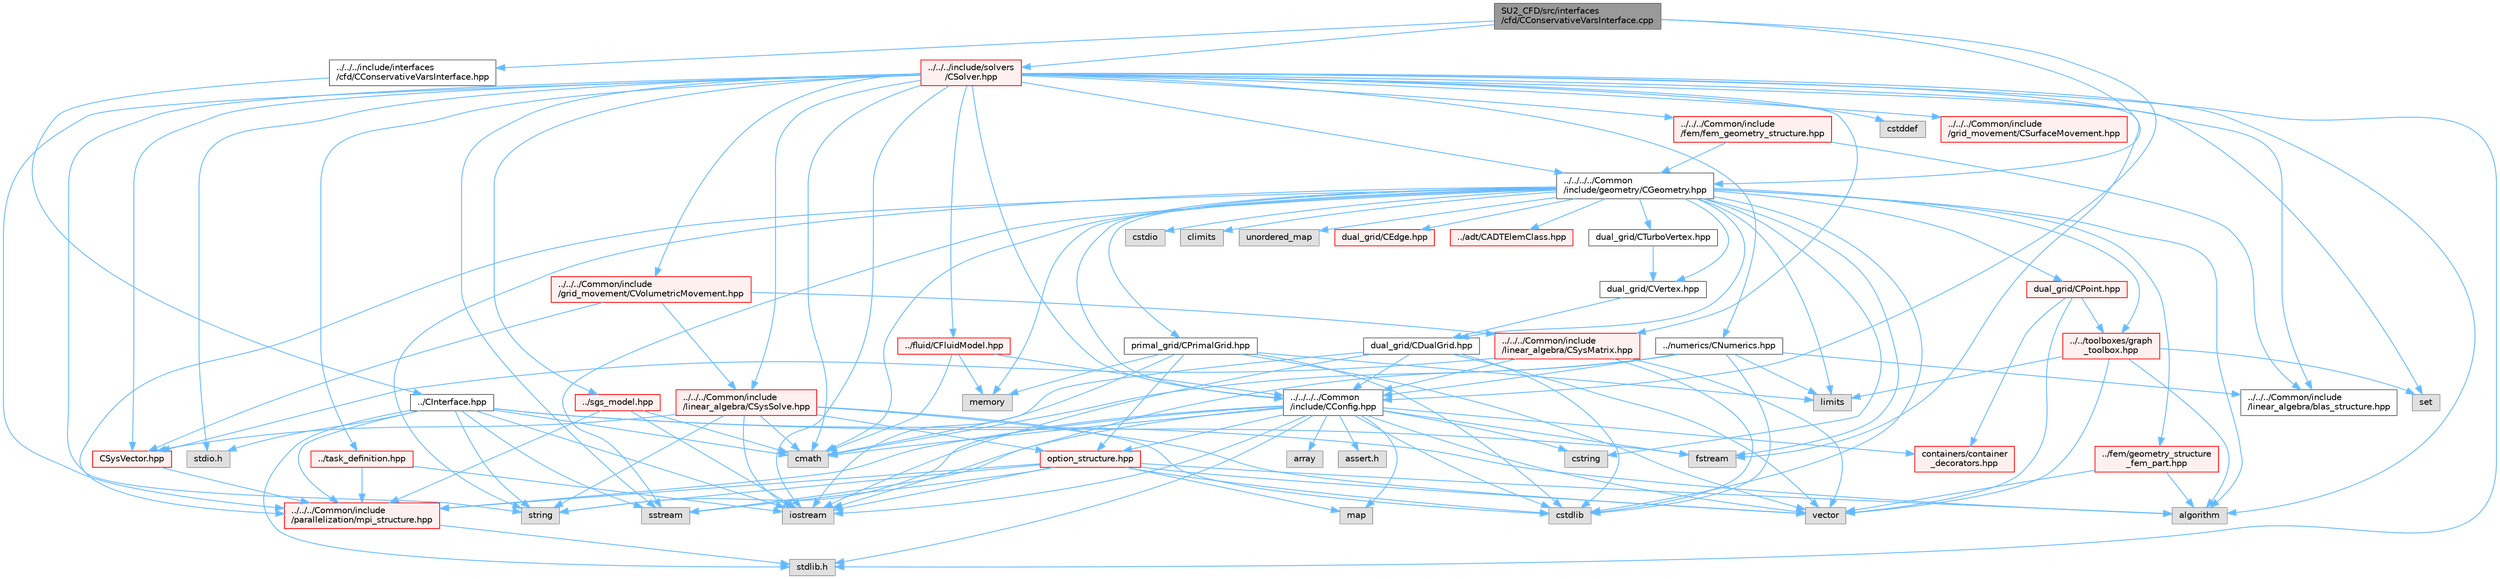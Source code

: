digraph "SU2_CFD/src/interfaces/cfd/CConservativeVarsInterface.cpp"
{
 // LATEX_PDF_SIZE
  bgcolor="transparent";
  edge [fontname=Helvetica,fontsize=10,labelfontname=Helvetica,labelfontsize=10];
  node [fontname=Helvetica,fontsize=10,shape=box,height=0.2,width=0.4];
  Node1 [id="Node000001",label="SU2_CFD/src/interfaces\l/cfd/CConservativeVarsInterface.cpp",height=0.2,width=0.4,color="gray40", fillcolor="grey60", style="filled", fontcolor="black",tooltip="Declaration and inlines of the class to transfer conservative variables from a generic zone into anot..."];
  Node1 -> Node2 [id="edge1_Node000001_Node000002",color="steelblue1",style="solid",tooltip=" "];
  Node2 [id="Node000002",label="../../../include/interfaces\l/cfd/CConservativeVarsInterface.hpp",height=0.2,width=0.4,color="grey40", fillcolor="white", style="filled",URL="$CConservativeVarsInterface_8hpp.html",tooltip="Declaration and inlines of the class to transfer conservative variables from a generic zone into anot..."];
  Node2 -> Node3 [id="edge2_Node000002_Node000003",color="steelblue1",style="solid",tooltip=" "];
  Node3 [id="Node000003",label="../CInterface.hpp",height=0.2,width=0.4,color="grey40", fillcolor="white", style="filled",URL="$CInterface_8hpp.html",tooltip="Declarations and inlines of the transfer structure. The subroutines and functions are in the physics ..."];
  Node3 -> Node4 [id="edge3_Node000003_Node000004",color="steelblue1",style="solid",tooltip=" "];
  Node4 [id="Node000004",label="../../../Common/include\l/parallelization/mpi_structure.hpp",height=0.2,width=0.4,color="red", fillcolor="#FFF0F0", style="filled",URL="$mpi__structure_8hpp.html",tooltip="Headers of the mpi interface for generalized datatypes. The subroutines and functions are in the mpi_..."];
  Node4 -> Node5 [id="edge4_Node000004_Node000005",color="steelblue1",style="solid",tooltip=" "];
  Node5 [id="Node000005",label="stdlib.h",height=0.2,width=0.4,color="grey60", fillcolor="#E0E0E0", style="filled",tooltip=" "];
  Node3 -> Node17 [id="edge5_Node000003_Node000017",color="steelblue1",style="solid",tooltip=" "];
  Node17 [id="Node000017",label="cmath",height=0.2,width=0.4,color="grey60", fillcolor="#E0E0E0", style="filled",tooltip=" "];
  Node3 -> Node18 [id="edge6_Node000003_Node000018",color="steelblue1",style="solid",tooltip=" "];
  Node18 [id="Node000018",label="string",height=0.2,width=0.4,color="grey60", fillcolor="#E0E0E0", style="filled",tooltip=" "];
  Node3 -> Node19 [id="edge7_Node000003_Node000019",color="steelblue1",style="solid",tooltip=" "];
  Node19 [id="Node000019",label="fstream",height=0.2,width=0.4,color="grey60", fillcolor="#E0E0E0", style="filled",tooltip=" "];
  Node3 -> Node20 [id="edge8_Node000003_Node000020",color="steelblue1",style="solid",tooltip=" "];
  Node20 [id="Node000020",label="sstream",height=0.2,width=0.4,color="grey60", fillcolor="#E0E0E0", style="filled",tooltip=" "];
  Node3 -> Node21 [id="edge9_Node000003_Node000021",color="steelblue1",style="solid",tooltip=" "];
  Node21 [id="Node000021",label="algorithm",height=0.2,width=0.4,color="grey60", fillcolor="#E0E0E0", style="filled",tooltip=" "];
  Node3 -> Node7 [id="edge10_Node000003_Node000007",color="steelblue1",style="solid",tooltip=" "];
  Node7 [id="Node000007",label="iostream",height=0.2,width=0.4,color="grey60", fillcolor="#E0E0E0", style="filled",tooltip=" "];
  Node3 -> Node5 [id="edge11_Node000003_Node000005",color="steelblue1",style="solid",tooltip=" "];
  Node3 -> Node22 [id="edge12_Node000003_Node000022",color="steelblue1",style="solid",tooltip=" "];
  Node22 [id="Node000022",label="stdio.h",height=0.2,width=0.4,color="grey60", fillcolor="#E0E0E0", style="filled",tooltip=" "];
  Node1 -> Node23 [id="edge13_Node000001_Node000023",color="steelblue1",style="solid",tooltip=" "];
  Node23 [id="Node000023",label="../../../../Common\l/include/CConfig.hpp",height=0.2,width=0.4,color="grey40", fillcolor="white", style="filled",URL="$CConfig_8hpp.html",tooltip="All the information about the definition of the physical problem. The subroutines and functions are i..."];
  Node23 -> Node4 [id="edge14_Node000023_Node000004",color="steelblue1",style="solid",tooltip=" "];
  Node23 -> Node7 [id="edge15_Node000023_Node000007",color="steelblue1",style="solid",tooltip=" "];
  Node23 -> Node24 [id="edge16_Node000023_Node000024",color="steelblue1",style="solid",tooltip=" "];
  Node24 [id="Node000024",label="cstdlib",height=0.2,width=0.4,color="grey60", fillcolor="#E0E0E0", style="filled",tooltip=" "];
  Node23 -> Node19 [id="edge17_Node000023_Node000019",color="steelblue1",style="solid",tooltip=" "];
  Node23 -> Node20 [id="edge18_Node000023_Node000020",color="steelblue1",style="solid",tooltip=" "];
  Node23 -> Node18 [id="edge19_Node000023_Node000018",color="steelblue1",style="solid",tooltip=" "];
  Node23 -> Node25 [id="edge20_Node000023_Node000025",color="steelblue1",style="solid",tooltip=" "];
  Node25 [id="Node000025",label="cstring",height=0.2,width=0.4,color="grey60", fillcolor="#E0E0E0", style="filled",tooltip=" "];
  Node23 -> Node26 [id="edge21_Node000023_Node000026",color="steelblue1",style="solid",tooltip=" "];
  Node26 [id="Node000026",label="vector",height=0.2,width=0.4,color="grey60", fillcolor="#E0E0E0", style="filled",tooltip=" "];
  Node23 -> Node27 [id="edge22_Node000023_Node000027",color="steelblue1",style="solid",tooltip=" "];
  Node27 [id="Node000027",label="array",height=0.2,width=0.4,color="grey60", fillcolor="#E0E0E0", style="filled",tooltip=" "];
  Node23 -> Node5 [id="edge23_Node000023_Node000005",color="steelblue1",style="solid",tooltip=" "];
  Node23 -> Node17 [id="edge24_Node000023_Node000017",color="steelblue1",style="solid",tooltip=" "];
  Node23 -> Node28 [id="edge25_Node000023_Node000028",color="steelblue1",style="solid",tooltip=" "];
  Node28 [id="Node000028",label="map",height=0.2,width=0.4,color="grey60", fillcolor="#E0E0E0", style="filled",tooltip=" "];
  Node23 -> Node29 [id="edge26_Node000023_Node000029",color="steelblue1",style="solid",tooltip=" "];
  Node29 [id="Node000029",label="assert.h",height=0.2,width=0.4,color="grey60", fillcolor="#E0E0E0", style="filled",tooltip=" "];
  Node23 -> Node30 [id="edge27_Node000023_Node000030",color="steelblue1",style="solid",tooltip=" "];
  Node30 [id="Node000030",label="option_structure.hpp",height=0.2,width=0.4,color="red", fillcolor="#FFF0F0", style="filled",URL="$option__structure_8hpp.html",tooltip="Defines classes for referencing options for easy input in CConfig."];
  Node30 -> Node4 [id="edge28_Node000030_Node000004",color="steelblue1",style="solid",tooltip=" "];
  Node30 -> Node7 [id="edge29_Node000030_Node000007",color="steelblue1",style="solid",tooltip=" "];
  Node30 -> Node20 [id="edge30_Node000030_Node000020",color="steelblue1",style="solid",tooltip=" "];
  Node30 -> Node18 [id="edge31_Node000030_Node000018",color="steelblue1",style="solid",tooltip=" "];
  Node30 -> Node26 [id="edge32_Node000030_Node000026",color="steelblue1",style="solid",tooltip=" "];
  Node30 -> Node28 [id="edge33_Node000030_Node000028",color="steelblue1",style="solid",tooltip=" "];
  Node30 -> Node24 [id="edge34_Node000030_Node000024",color="steelblue1",style="solid",tooltip=" "];
  Node30 -> Node21 [id="edge35_Node000030_Node000021",color="steelblue1",style="solid",tooltip=" "];
  Node23 -> Node32 [id="edge36_Node000023_Node000032",color="steelblue1",style="solid",tooltip=" "];
  Node32 [id="Node000032",label="containers/container\l_decorators.hpp",height=0.2,width=0.4,color="red", fillcolor="#FFF0F0", style="filled",URL="$container__decorators_8hpp.html",tooltip="Collection of small classes that decorate C2DContainer to augment its functionality,..."];
  Node1 -> Node42 [id="edge37_Node000001_Node000042",color="steelblue1",style="solid",tooltip=" "];
  Node42 [id="Node000042",label="../../../../Common\l/include/geometry/CGeometry.hpp",height=0.2,width=0.4,color="grey40", fillcolor="white", style="filled",URL="$CGeometry_8hpp.html",tooltip="Headers of the main subroutines for creating the geometrical structure. The subroutines and functions..."];
  Node42 -> Node43 [id="edge38_Node000042_Node000043",color="steelblue1",style="solid",tooltip=" "];
  Node43 [id="Node000043",label="limits",height=0.2,width=0.4,color="grey60", fillcolor="#E0E0E0", style="filled",tooltip=" "];
  Node42 -> Node4 [id="edge39_Node000042_Node000004",color="steelblue1",style="solid",tooltip=" "];
  Node42 -> Node18 [id="edge40_Node000042_Node000018",color="steelblue1",style="solid",tooltip=" "];
  Node42 -> Node19 [id="edge41_Node000042_Node000019",color="steelblue1",style="solid",tooltip=" "];
  Node42 -> Node20 [id="edge42_Node000042_Node000020",color="steelblue1",style="solid",tooltip=" "];
  Node42 -> Node17 [id="edge43_Node000042_Node000017",color="steelblue1",style="solid",tooltip=" "];
  Node42 -> Node21 [id="edge44_Node000042_Node000021",color="steelblue1",style="solid",tooltip=" "];
  Node42 -> Node25 [id="edge45_Node000042_Node000025",color="steelblue1",style="solid",tooltip=" "];
  Node42 -> Node9 [id="edge46_Node000042_Node000009",color="steelblue1",style="solid",tooltip=" "];
  Node9 [id="Node000009",label="cstdio",height=0.2,width=0.4,color="grey60", fillcolor="#E0E0E0", style="filled",tooltip=" "];
  Node42 -> Node24 [id="edge47_Node000042_Node000024",color="steelblue1",style="solid",tooltip=" "];
  Node42 -> Node44 [id="edge48_Node000042_Node000044",color="steelblue1",style="solid",tooltip=" "];
  Node44 [id="Node000044",label="climits",height=0.2,width=0.4,color="grey60", fillcolor="#E0E0E0", style="filled",tooltip=" "];
  Node42 -> Node45 [id="edge49_Node000042_Node000045",color="steelblue1",style="solid",tooltip=" "];
  Node45 [id="Node000045",label="memory",height=0.2,width=0.4,color="grey60", fillcolor="#E0E0E0", style="filled",tooltip=" "];
  Node42 -> Node46 [id="edge50_Node000042_Node000046",color="steelblue1",style="solid",tooltip=" "];
  Node46 [id="Node000046",label="unordered_map",height=0.2,width=0.4,color="grey60", fillcolor="#E0E0E0", style="filled",tooltip=" "];
  Node42 -> Node47 [id="edge51_Node000042_Node000047",color="steelblue1",style="solid",tooltip=" "];
  Node47 [id="Node000047",label="primal_grid/CPrimalGrid.hpp",height=0.2,width=0.4,color="grey40", fillcolor="white", style="filled",URL="$CPrimalGrid_8hpp.html",tooltip="Headers of the main subroutines for storing the primal grid structure. The subroutines and functions ..."];
  Node47 -> Node7 [id="edge52_Node000047_Node000007",color="steelblue1",style="solid",tooltip=" "];
  Node47 -> Node26 [id="edge53_Node000047_Node000026",color="steelblue1",style="solid",tooltip=" "];
  Node47 -> Node43 [id="edge54_Node000047_Node000043",color="steelblue1",style="solid",tooltip=" "];
  Node47 -> Node24 [id="edge55_Node000047_Node000024",color="steelblue1",style="solid",tooltip=" "];
  Node47 -> Node45 [id="edge56_Node000047_Node000045",color="steelblue1",style="solid",tooltip=" "];
  Node47 -> Node30 [id="edge57_Node000047_Node000030",color="steelblue1",style="solid",tooltip=" "];
  Node42 -> Node48 [id="edge58_Node000042_Node000048",color="steelblue1",style="solid",tooltip=" "];
  Node48 [id="Node000048",label="dual_grid/CDualGrid.hpp",height=0.2,width=0.4,color="grey40", fillcolor="white", style="filled",URL="$CDualGrid_8hpp.html",tooltip="Headers of the main subroutines for doing the complete dual grid structure. The subroutines and funct..."];
  Node48 -> Node17 [id="edge59_Node000048_Node000017",color="steelblue1",style="solid",tooltip=" "];
  Node48 -> Node7 [id="edge60_Node000048_Node000007",color="steelblue1",style="solid",tooltip=" "];
  Node48 -> Node24 [id="edge61_Node000048_Node000024",color="steelblue1",style="solid",tooltip=" "];
  Node48 -> Node26 [id="edge62_Node000048_Node000026",color="steelblue1",style="solid",tooltip=" "];
  Node48 -> Node23 [id="edge63_Node000048_Node000023",color="steelblue1",style="solid",tooltip=" "];
  Node42 -> Node49 [id="edge64_Node000042_Node000049",color="steelblue1",style="solid",tooltip=" "];
  Node49 [id="Node000049",label="dual_grid/CPoint.hpp",height=0.2,width=0.4,color="red", fillcolor="#FFF0F0", style="filled",URL="$CPoint_8hpp.html",tooltip="Declaration of the point class that stores geometric and adjacency information for dual control volum..."];
  Node49 -> Node32 [id="edge65_Node000049_Node000032",color="steelblue1",style="solid",tooltip=" "];
  Node49 -> Node50 [id="edge66_Node000049_Node000050",color="steelblue1",style="solid",tooltip=" "];
  Node50 [id="Node000050",label="../../toolboxes/graph\l_toolbox.hpp",height=0.2,width=0.4,color="red", fillcolor="#FFF0F0", style="filled",URL="$graph__toolbox_8hpp.html",tooltip="Functions and classes to build/represent sparse graphs or sparse patterns."];
  Node50 -> Node51 [id="edge67_Node000050_Node000051",color="steelblue1",style="solid",tooltip=" "];
  Node51 [id="Node000051",label="set",height=0.2,width=0.4,color="grey60", fillcolor="#E0E0E0", style="filled",tooltip=" "];
  Node50 -> Node26 [id="edge68_Node000050_Node000026",color="steelblue1",style="solid",tooltip=" "];
  Node50 -> Node43 [id="edge69_Node000050_Node000043",color="steelblue1",style="solid",tooltip=" "];
  Node50 -> Node21 [id="edge70_Node000050_Node000021",color="steelblue1",style="solid",tooltip=" "];
  Node49 -> Node26 [id="edge71_Node000049_Node000026",color="steelblue1",style="solid",tooltip=" "];
  Node42 -> Node54 [id="edge72_Node000042_Node000054",color="steelblue1",style="solid",tooltip=" "];
  Node54 [id="Node000054",label="dual_grid/CEdge.hpp",height=0.2,width=0.4,color="red", fillcolor="#FFF0F0", style="filled",URL="$CEdge_8hpp.html",tooltip="Declaration of the edge class CEdge.cpp file."];
  Node42 -> Node55 [id="edge73_Node000042_Node000055",color="steelblue1",style="solid",tooltip=" "];
  Node55 [id="Node000055",label="dual_grid/CVertex.hpp",height=0.2,width=0.4,color="grey40", fillcolor="white", style="filled",URL="$CVertex_8hpp.html",tooltip="Headers of the main subroutines for doing the complete dual grid structure. The subroutines and funct..."];
  Node55 -> Node48 [id="edge74_Node000055_Node000048",color="steelblue1",style="solid",tooltip=" "];
  Node42 -> Node56 [id="edge75_Node000042_Node000056",color="steelblue1",style="solid",tooltip=" "];
  Node56 [id="Node000056",label="dual_grid/CTurboVertex.hpp",height=0.2,width=0.4,color="grey40", fillcolor="white", style="filled",URL="$CTurboVertex_8hpp.html",tooltip="Headers of the main subroutines for doing the complete dual grid structure. The subroutines and funct..."];
  Node56 -> Node55 [id="edge76_Node000056_Node000055",color="steelblue1",style="solid",tooltip=" "];
  Node42 -> Node23 [id="edge77_Node000042_Node000023",color="steelblue1",style="solid",tooltip=" "];
  Node42 -> Node57 [id="edge78_Node000042_Node000057",color="steelblue1",style="solid",tooltip=" "];
  Node57 [id="Node000057",label="../fem/geometry_structure\l_fem_part.hpp",height=0.2,width=0.4,color="red", fillcolor="#FFF0F0", style="filled",URL="$geometry__structure__fem__part_8hpp.html",tooltip="Helper classes for the Fluid FEM solver."];
  Node57 -> Node26 [id="edge79_Node000057_Node000026",color="steelblue1",style="solid",tooltip=" "];
  Node57 -> Node21 [id="edge80_Node000057_Node000021",color="steelblue1",style="solid",tooltip=" "];
  Node42 -> Node50 [id="edge81_Node000042_Node000050",color="steelblue1",style="solid",tooltip=" "];
  Node42 -> Node58 [id="edge82_Node000042_Node000058",color="steelblue1",style="solid",tooltip=" "];
  Node58 [id="Node000058",label="../adt/CADTElemClass.hpp",height=0.2,width=0.4,color="red", fillcolor="#FFF0F0", style="filled",URL="$CADTElemClass_8hpp.html",tooltip="Class for storing an ADT of (linear) elements in an arbitrary number of dimensions."];
  Node1 -> Node62 [id="edge83_Node000001_Node000062",color="steelblue1",style="solid",tooltip=" "];
  Node62 [id="Node000062",label="../../../include/solvers\l/CSolver.hpp",height=0.2,width=0.4,color="red", fillcolor="#FFF0F0", style="filled",URL="$CSolver_8hpp.html",tooltip="Headers of the CSolver class which is inherited by all of the other solvers."];
  Node62 -> Node4 [id="edge84_Node000062_Node000004",color="steelblue1",style="solid",tooltip=" "];
  Node62 -> Node17 [id="edge85_Node000062_Node000017",color="steelblue1",style="solid",tooltip=" "];
  Node62 -> Node14 [id="edge86_Node000062_Node000014",color="steelblue1",style="solid",tooltip=" "];
  Node14 [id="Node000014",label="cstddef",height=0.2,width=0.4,color="grey60", fillcolor="#E0E0E0", style="filled",tooltip=" "];
  Node62 -> Node18 [id="edge87_Node000062_Node000018",color="steelblue1",style="solid",tooltip=" "];
  Node62 -> Node19 [id="edge88_Node000062_Node000019",color="steelblue1",style="solid",tooltip=" "];
  Node62 -> Node20 [id="edge89_Node000062_Node000020",color="steelblue1",style="solid",tooltip=" "];
  Node62 -> Node21 [id="edge90_Node000062_Node000021",color="steelblue1",style="solid",tooltip=" "];
  Node62 -> Node7 [id="edge91_Node000062_Node000007",color="steelblue1",style="solid",tooltip=" "];
  Node62 -> Node51 [id="edge92_Node000062_Node000051",color="steelblue1",style="solid",tooltip=" "];
  Node62 -> Node5 [id="edge93_Node000062_Node000005",color="steelblue1",style="solid",tooltip=" "];
  Node62 -> Node22 [id="edge94_Node000062_Node000022",color="steelblue1",style="solid",tooltip=" "];
  Node62 -> Node63 [id="edge95_Node000062_Node000063",color="steelblue1",style="solid",tooltip=" "];
  Node63 [id="Node000063",label="../fluid/CFluidModel.hpp",height=0.2,width=0.4,color="red", fillcolor="#FFF0F0", style="filled",URL="$CFluidModel_8hpp.html",tooltip="Defines the main fluid model class for thermophysical properties."];
  Node63 -> Node17 [id="edge96_Node000063_Node000017",color="steelblue1",style="solid",tooltip=" "];
  Node63 -> Node45 [id="edge97_Node000063_Node000045",color="steelblue1",style="solid",tooltip=" "];
  Node63 -> Node23 [id="edge98_Node000063_Node000023",color="steelblue1",style="solid",tooltip=" "];
  Node62 -> Node67 [id="edge99_Node000062_Node000067",color="steelblue1",style="solid",tooltip=" "];
  Node67 [id="Node000067",label="../task_definition.hpp",height=0.2,width=0.4,color="red", fillcolor="#FFF0F0", style="filled",URL="$task__definition_8hpp.html",tooltip="Header of the task definition class for the SU2 solvers."];
  Node67 -> Node4 [id="edge100_Node000067_Node000004",color="steelblue1",style="solid",tooltip=" "];
  Node67 -> Node7 [id="edge101_Node000067_Node000007",color="steelblue1",style="solid",tooltip=" "];
  Node62 -> Node69 [id="edge102_Node000062_Node000069",color="steelblue1",style="solid",tooltip=" "];
  Node69 [id="Node000069",label="../numerics/CNumerics.hpp",height=0.2,width=0.4,color="grey40", fillcolor="white", style="filled",URL="$CNumerics_8hpp.html",tooltip="Declaration of the base numerics class, the implementation is in the CNumerics.cpp file."];
  Node69 -> Node17 [id="edge103_Node000069_Node000017",color="steelblue1",style="solid",tooltip=" "];
  Node69 -> Node7 [id="edge104_Node000069_Node000007",color="steelblue1",style="solid",tooltip=" "];
  Node69 -> Node43 [id="edge105_Node000069_Node000043",color="steelblue1",style="solid",tooltip=" "];
  Node69 -> Node24 [id="edge106_Node000069_Node000024",color="steelblue1",style="solid",tooltip=" "];
  Node69 -> Node23 [id="edge107_Node000069_Node000023",color="steelblue1",style="solid",tooltip=" "];
  Node69 -> Node70 [id="edge108_Node000069_Node000070",color="steelblue1",style="solid",tooltip=" "];
  Node70 [id="Node000070",label="../../../Common/include\l/linear_algebra/blas_structure.hpp",height=0.2,width=0.4,color="grey40", fillcolor="white", style="filled",URL="$blas__structure_8hpp.html",tooltip="Include files and headers of the functions for matrix and vector operations, which are typically foun..."];
  Node62 -> Node71 [id="edge109_Node000062_Node000071",color="steelblue1",style="solid",tooltip=" "];
  Node71 [id="Node000071",label="../sgs_model.hpp",height=0.2,width=0.4,color="red", fillcolor="#FFF0F0", style="filled",URL="$sgs__model_8hpp.html",tooltip="Headers of the LES subgrid scale models of the SU2 solvers."];
  Node71 -> Node4 [id="edge110_Node000071_Node000004",color="steelblue1",style="solid",tooltip=" "];
  Node71 -> Node7 [id="edge111_Node000071_Node000007",color="steelblue1",style="solid",tooltip=" "];
  Node71 -> Node17 [id="edge112_Node000071_Node000017",color="steelblue1",style="solid",tooltip=" "];
  Node62 -> Node73 [id="edge113_Node000062_Node000073",color="steelblue1",style="solid",tooltip=" "];
  Node73 [id="Node000073",label="../../../Common/include\l/fem/fem_geometry_structure.hpp",height=0.2,width=0.4,color="red", fillcolor="#FFF0F0", style="filled",URL="$fem__geometry__structure_8hpp.html",tooltip="Headers of the main subroutines for creating the geometrical structure for the FEM solver...."];
  Node73 -> Node42 [id="edge114_Node000073_Node000042",color="steelblue1",style="solid",tooltip=" "];
  Node73 -> Node70 [id="edge115_Node000073_Node000070",color="steelblue1",style="solid",tooltip=" "];
  Node62 -> Node42 [id="edge116_Node000062_Node000042",color="steelblue1",style="solid",tooltip=" "];
  Node62 -> Node23 [id="edge117_Node000062_Node000023",color="steelblue1",style="solid",tooltip=" "];
  Node62 -> Node76 [id="edge118_Node000062_Node000076",color="steelblue1",style="solid",tooltip=" "];
  Node76 [id="Node000076",label="../../../Common/include\l/linear_algebra/CSysMatrix.hpp",height=0.2,width=0.4,color="red", fillcolor="#FFF0F0", style="filled",URL="$CSysMatrix_8hpp.html",tooltip="Declaration of the block-sparse matrix class. The implemtation is in CSysMatrix.cpp."];
  Node76 -> Node23 [id="edge119_Node000076_Node000023",color="steelblue1",style="solid",tooltip=" "];
  Node76 -> Node77 [id="edge120_Node000076_Node000077",color="steelblue1",style="solid",tooltip=" "];
  Node77 [id="Node000077",label="CSysVector.hpp",height=0.2,width=0.4,color="red", fillcolor="#FFF0F0", style="filled",URL="$CSysVector_8hpp.html",tooltip="Declararion and inlines of the vector class used in the solution of large, distributed,..."];
  Node77 -> Node4 [id="edge121_Node000077_Node000004",color="steelblue1",style="solid",tooltip=" "];
  Node76 -> Node24 [id="edge122_Node000076_Node000024",color="steelblue1",style="solid",tooltip=" "];
  Node76 -> Node26 [id="edge123_Node000076_Node000026",color="steelblue1",style="solid",tooltip=" "];
  Node62 -> Node77 [id="edge124_Node000062_Node000077",color="steelblue1",style="solid",tooltip=" "];
  Node62 -> Node80 [id="edge125_Node000062_Node000080",color="steelblue1",style="solid",tooltip=" "];
  Node80 [id="Node000080",label="../../../Common/include\l/linear_algebra/CSysSolve.hpp",height=0.2,width=0.4,color="red", fillcolor="#FFF0F0", style="filled",URL="$CSysSolve_8hpp.html",tooltip="Headers for the classes related to linear solvers (CG, FGMRES, etc) The subroutines and functions are..."];
  Node80 -> Node17 [id="edge126_Node000080_Node000017",color="steelblue1",style="solid",tooltip=" "];
  Node80 -> Node26 [id="edge127_Node000080_Node000026",color="steelblue1",style="solid",tooltip=" "];
  Node80 -> Node7 [id="edge128_Node000080_Node000007",color="steelblue1",style="solid",tooltip=" "];
  Node80 -> Node24 [id="edge129_Node000080_Node000024",color="steelblue1",style="solid",tooltip=" "];
  Node80 -> Node18 [id="edge130_Node000080_Node000018",color="steelblue1",style="solid",tooltip=" "];
  Node80 -> Node77 [id="edge131_Node000080_Node000077",color="steelblue1",style="solid",tooltip=" "];
  Node80 -> Node30 [id="edge132_Node000080_Node000030",color="steelblue1",style="solid",tooltip=" "];
  Node62 -> Node82 [id="edge133_Node000062_Node000082",color="steelblue1",style="solid",tooltip=" "];
  Node82 [id="Node000082",label="../../../Common/include\l/grid_movement/CSurfaceMovement.hpp",height=0.2,width=0.4,color="red", fillcolor="#FFF0F0", style="filled",URL="$CSurfaceMovement_8hpp.html",tooltip="Headers of the CSurfaceMovement class."];
  Node62 -> Node86 [id="edge134_Node000062_Node000086",color="steelblue1",style="solid",tooltip=" "];
  Node86 [id="Node000086",label="../../../Common/include\l/grid_movement/CVolumetricMovement.hpp",height=0.2,width=0.4,color="red", fillcolor="#FFF0F0", style="filled",URL="$CVolumetricMovement_8hpp.html",tooltip="Headers of the CVolumetricMovement class."];
  Node86 -> Node76 [id="edge135_Node000086_Node000076",color="steelblue1",style="solid",tooltip=" "];
  Node86 -> Node77 [id="edge136_Node000086_Node000077",color="steelblue1",style="solid",tooltip=" "];
  Node86 -> Node80 [id="edge137_Node000086_Node000080",color="steelblue1",style="solid",tooltip=" "];
  Node62 -> Node70 [id="edge138_Node000062_Node000070",color="steelblue1",style="solid",tooltip=" "];
}
